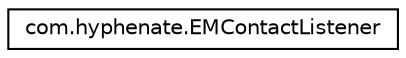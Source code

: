 digraph "类继承关系图"
{
  edge [fontname="Helvetica",fontsize="10",labelfontname="Helvetica",labelfontsize="10"];
  node [fontname="Helvetica",fontsize="10",shape=record];
  rankdir="LR";
  Node1 [label="com.hyphenate.EMContactListener",height=0.2,width=0.4,color="black", fillcolor="white", style="filled",URL="$interfacecom_1_1hyphenate_1_1EMContactListener.html"];
}
